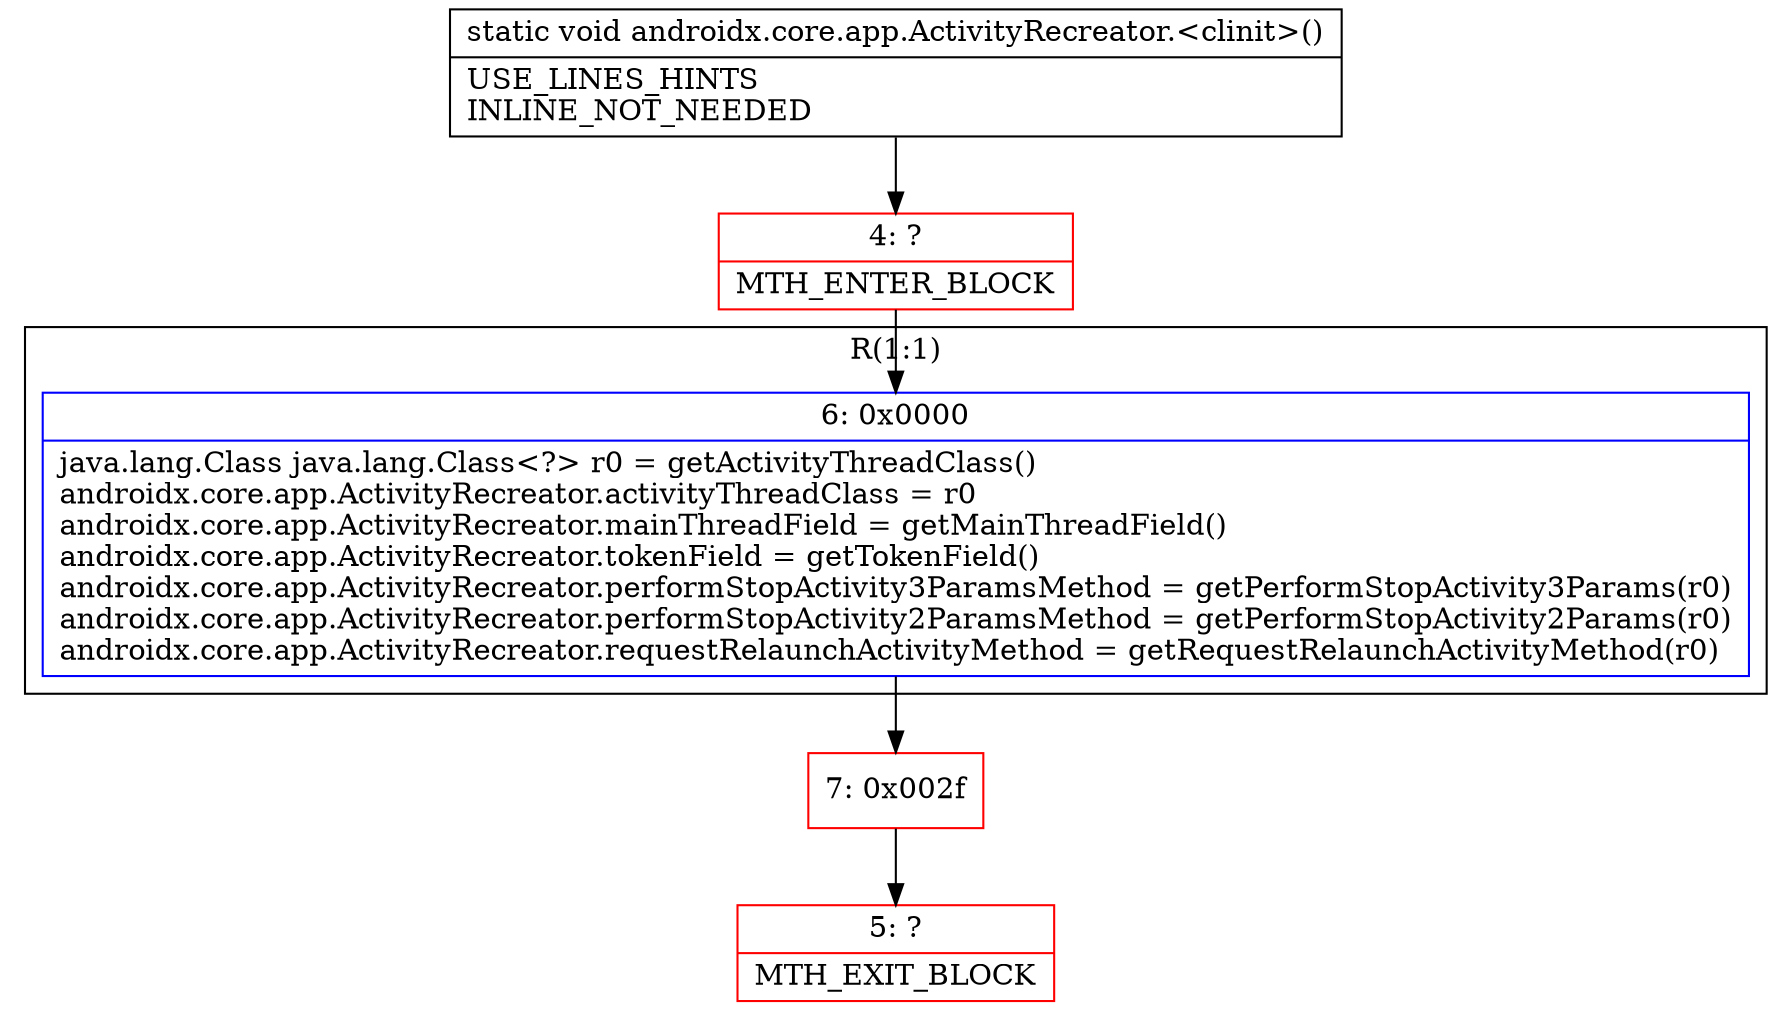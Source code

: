 digraph "CFG forandroidx.core.app.ActivityRecreator.\<clinit\>()V" {
subgraph cluster_Region_775348127 {
label = "R(1:1)";
node [shape=record,color=blue];
Node_6 [shape=record,label="{6\:\ 0x0000|java.lang.Class java.lang.Class\<?\> r0 = getActivityThreadClass()\landroidx.core.app.ActivityRecreator.activityThreadClass = r0\landroidx.core.app.ActivityRecreator.mainThreadField = getMainThreadField()\landroidx.core.app.ActivityRecreator.tokenField = getTokenField()\landroidx.core.app.ActivityRecreator.performStopActivity3ParamsMethod = getPerformStopActivity3Params(r0)\landroidx.core.app.ActivityRecreator.performStopActivity2ParamsMethod = getPerformStopActivity2Params(r0)\landroidx.core.app.ActivityRecreator.requestRelaunchActivityMethod = getRequestRelaunchActivityMethod(r0)\l}"];
}
Node_4 [shape=record,color=red,label="{4\:\ ?|MTH_ENTER_BLOCK\l}"];
Node_7 [shape=record,color=red,label="{7\:\ 0x002f}"];
Node_5 [shape=record,color=red,label="{5\:\ ?|MTH_EXIT_BLOCK\l}"];
MethodNode[shape=record,label="{static void androidx.core.app.ActivityRecreator.\<clinit\>()  | USE_LINES_HINTS\lINLINE_NOT_NEEDED\l}"];
MethodNode -> Node_4;Node_6 -> Node_7;
Node_4 -> Node_6;
Node_7 -> Node_5;
}

